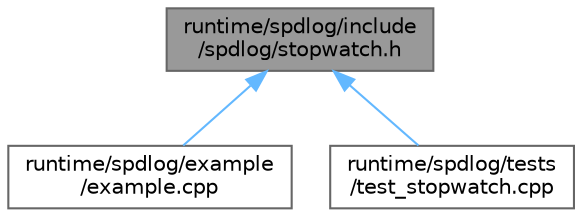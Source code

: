 digraph "runtime/spdlog/include/spdlog/stopwatch.h"
{
 // LATEX_PDF_SIZE
  bgcolor="transparent";
  edge [fontname=Helvetica,fontsize=10,labelfontname=Helvetica,labelfontsize=10];
  node [fontname=Helvetica,fontsize=10,shape=box,height=0.2,width=0.4];
  Node1 [id="Node000001",label="runtime/spdlog/include\l/spdlog/stopwatch.h",height=0.2,width=0.4,color="gray40", fillcolor="grey60", style="filled", fontcolor="black",tooltip=" "];
  Node1 -> Node2 [id="edge3_Node000001_Node000002",dir="back",color="steelblue1",style="solid",tooltip=" "];
  Node2 [id="Node000002",label="runtime/spdlog/example\l/example.cpp",height=0.2,width=0.4,color="grey40", fillcolor="white", style="filled",URL="$example_8cpp.html",tooltip=" "];
  Node1 -> Node3 [id="edge4_Node000001_Node000003",dir="back",color="steelblue1",style="solid",tooltip=" "];
  Node3 [id="Node000003",label="runtime/spdlog/tests\l/test_stopwatch.cpp",height=0.2,width=0.4,color="grey40", fillcolor="white", style="filled",URL="$test__stopwatch_8cpp.html",tooltip=" "];
}
